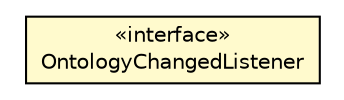 #!/usr/local/bin/dot
#
# Class diagram 
# Generated by UMLGraph version R5_6-24-gf6e263 (http://www.umlgraph.org/)
#

digraph G {
	edge [fontname="Helvetica",fontsize=10,labelfontname="Helvetica",labelfontsize=10];
	node [fontname="Helvetica",fontsize=10,shape=plaintext];
	nodesep=0.25;
	ranksep=0.5;
	// org.universAAL.tools.ucc.database.listener.interfaces.OntologyChangedListener
	c78455 [label=<<table title="org.universAAL.tools.ucc.database.listener.interfaces.OntologyChangedListener" border="0" cellborder="1" cellspacing="0" cellpadding="2" port="p" bgcolor="lemonChiffon" href="./OntologyChangedListener.html">
		<tr><td><table border="0" cellspacing="0" cellpadding="1">
<tr><td align="center" balign="center"> &#171;interface&#187; </td></tr>
<tr><td align="center" balign="center"> OntologyChangedListener </td></tr>
		</table></td></tr>
		</table>>, URL="./OntologyChangedListener.html", fontname="Helvetica", fontcolor="black", fontsize=10.0];
}

